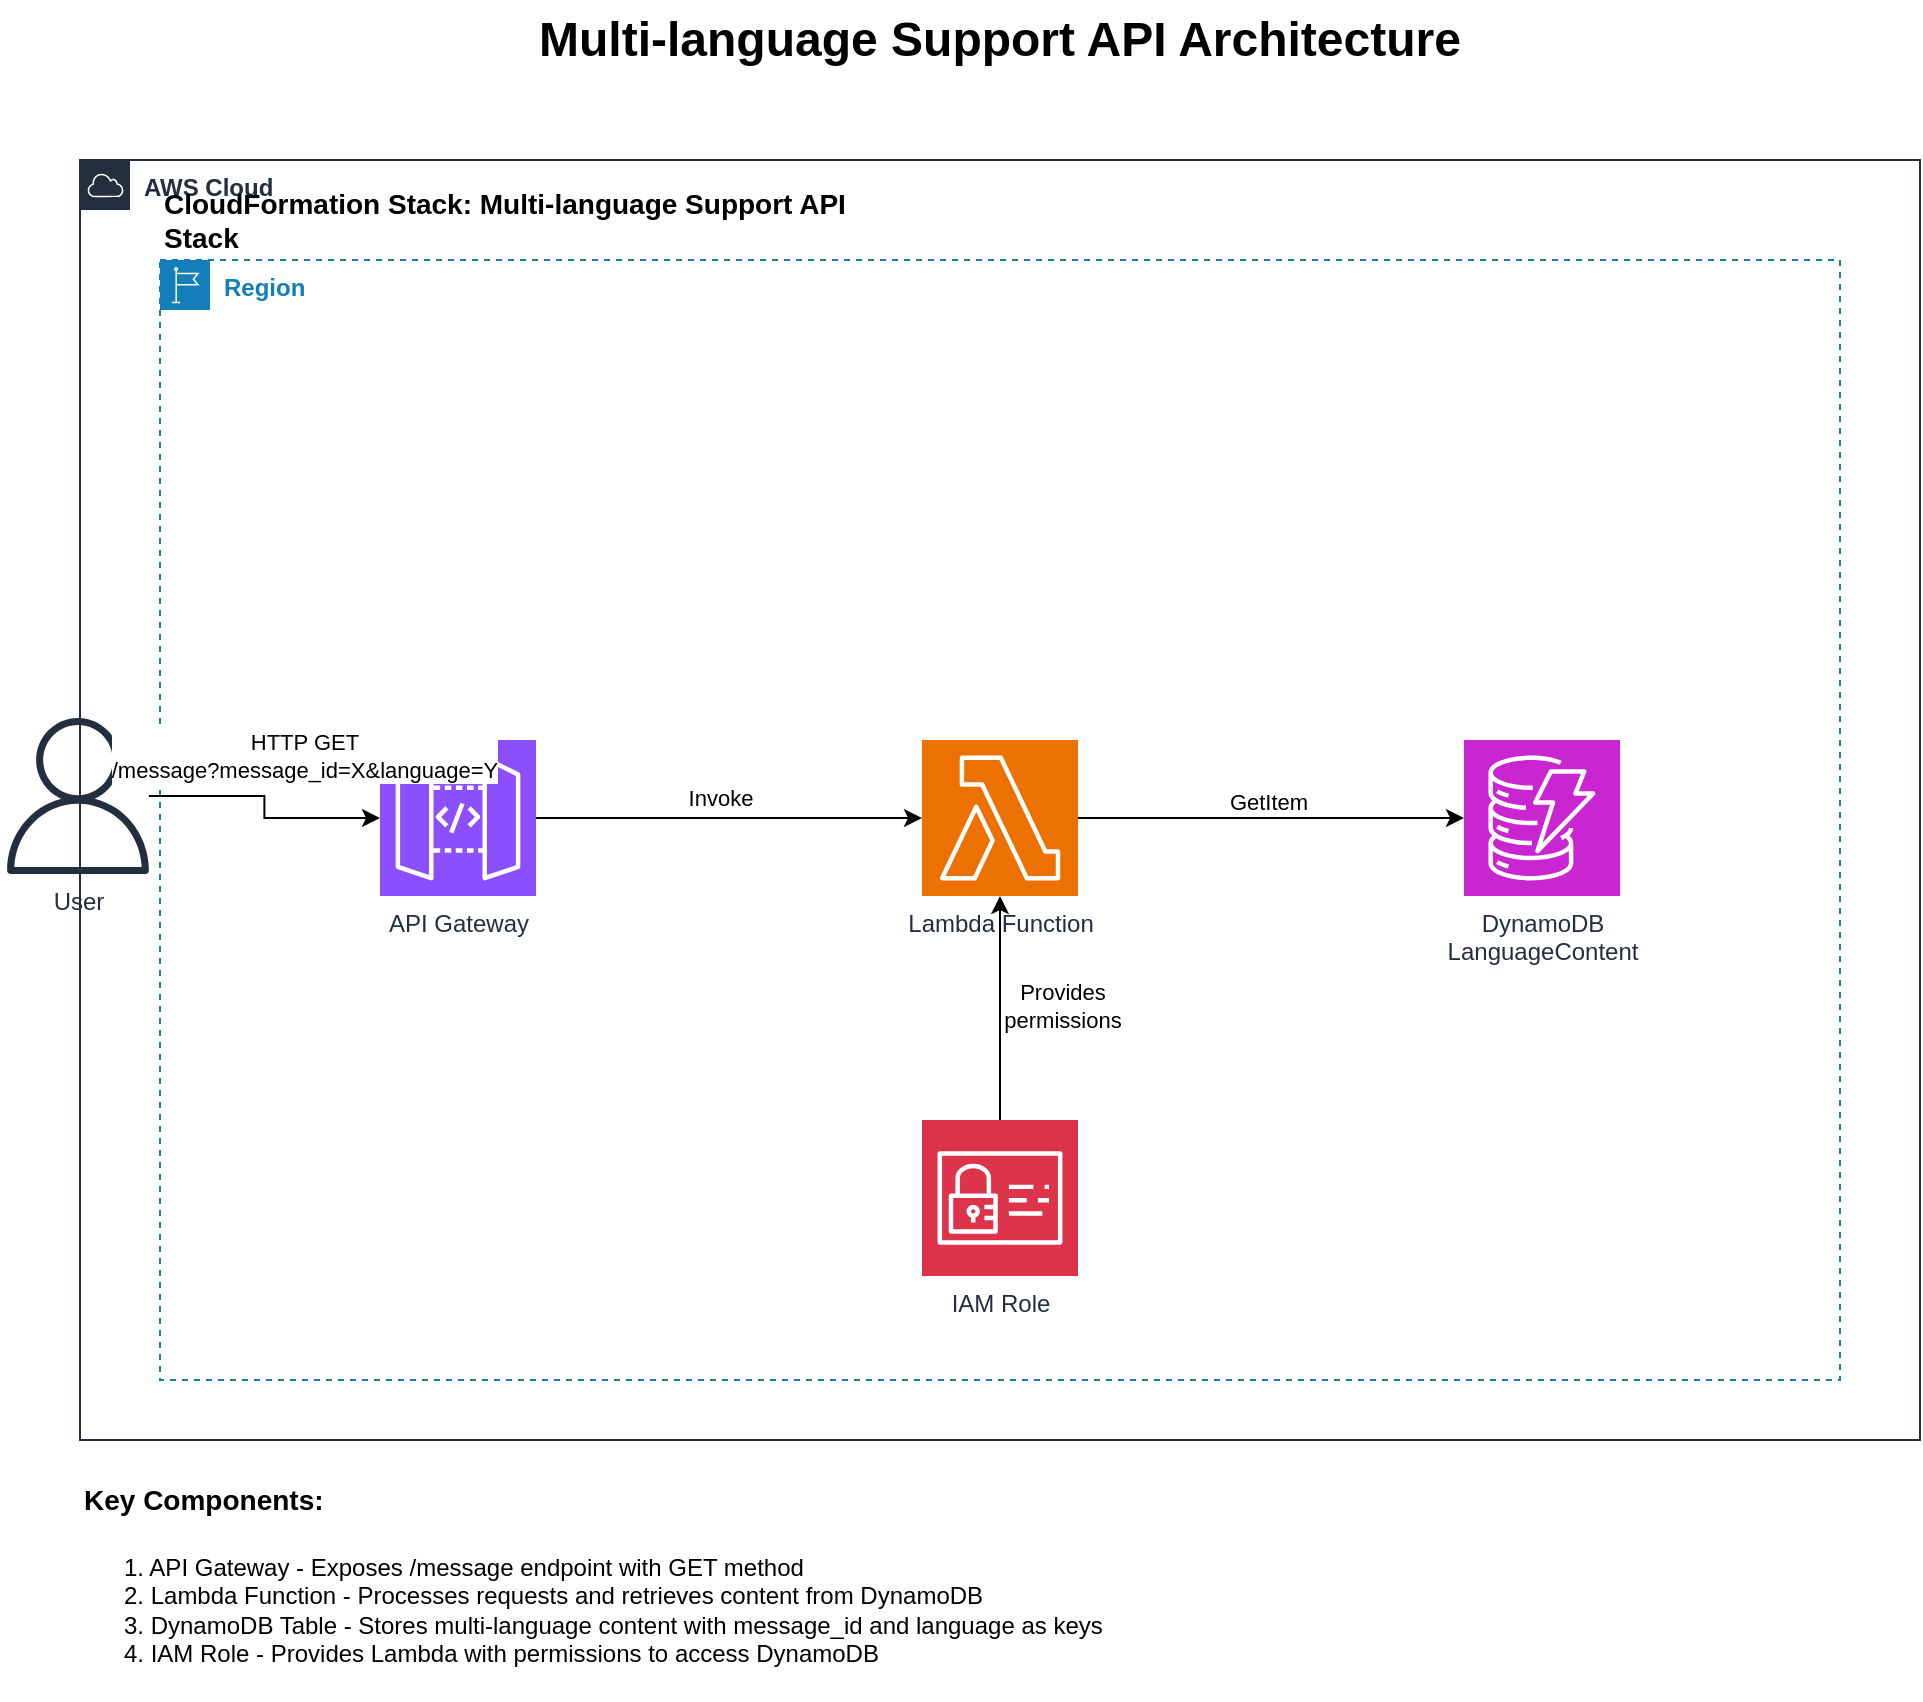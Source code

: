 <mxfile version="24.0.1">
  <diagram id="prtHgNgQTEPvFCAcTncT" name="AWS Multi-language Support API Architecture">
    <mxGraphModel dx="1422" dy="762" grid="1" gridSize="10" guides="1" tooltips="1" connect="1" arrows="1" fold="1" page="1" pageScale="1" pageWidth="1100" pageHeight="850" math="0" shadow="0">
      <root>
        <mxCell id="0" />
        <mxCell id="1" parent="0" />
        
        <!-- Title -->
        <mxCell id="title" value="Multi-language Support API Architecture" style="text;html=1;strokeColor=none;fillColor=none;align=center;verticalAlign=middle;whiteSpace=wrap;rounded=0;fontSize=24;fontStyle=1" vertex="1" parent="1">
          <mxGeometry x="300" y="40" width="500" height="40" as="geometry" />
        </mxCell>
        
        <!-- AWS Cloud Border -->
        <mxCell id="aws_cloud" value="AWS Cloud" style="points=[[0,0],[0.25,0],[0.5,0],[0.75,0],[1,0],[1,0.25],[1,0.5],[1,0.75],[1,1],[0.75,1],[0.5,1],[0.25,1],[0,1],[0,0.75],[0,0.5],[0,0.25]];outlineConnect=0;gradientColor=none;html=1;whiteSpace=wrap;fontSize=12;fontStyle=1;container=1;pointerEvents=0;collapsible=0;recursiveResize=0;shape=mxgraph.aws4.group;grIcon=mxgraph.aws4.group_aws_cloud;strokeColor=#232F3E;fillColor=none;verticalAlign=top;align=left;spacingLeft=30;fontColor=#232F3E;dashed=0;" vertex="1" parent="1">
          <mxGeometry x="90" y="120" width="920" height="640" as="geometry" />
        </mxCell>
        
        <!-- Region Border -->
        <mxCell id="region" value="Region" style="points=[[0,0],[0.25,0],[0.5,0],[0.75,0],[1,0],[1,0.25],[1,0.5],[1,0.75],[1,1],[0.75,1],[0.5,1],[0.25,1],[0,1],[0,0.75],[0,0.5],[0,0.25]];outlineConnect=0;gradientColor=none;html=1;whiteSpace=wrap;fontSize=12;fontStyle=1;container=1;pointerEvents=0;collapsible=0;recursiveResize=0;shape=mxgraph.aws4.group;grIcon=mxgraph.aws4.group_region;strokeColor=#147EBA;fillColor=none;verticalAlign=top;align=left;spacingLeft=30;fontColor=#147EBA;dashed=1;" vertex="1" parent="aws_cloud">
          <mxGeometry x="40" y="50" width="840" height="560" as="geometry" />
        </mxCell>
        
        <!-- API Gateway -->
        <mxCell id="api_gateway" value="API Gateway" style="sketch=0;points=[[0,0,0],[0.25,0,0],[0.5,0,0],[0.75,0,0],[1,0,0],[0,1,0],[0.25,1,0],[0.5,1,0],[0.75,1,0],[1,1,0],[0,0.25,0],[0,0.5,0],[0,0.75,0],[1,0.25,0],[1,0.5,0],[1,0.75,0]];outlineConnect=0;fontColor=#232F3E;fillColor=#8C4FFF;strokeColor=#ffffff;dashed=0;verticalLabelPosition=bottom;verticalAlign=top;align=center;html=1;fontSize=12;fontStyle=0;aspect=fixed;shape=mxgraph.aws4.resourceIcon;resIcon=mxgraph.aws4.api_gateway;" vertex="1" parent="region">
          <mxGeometry x="110" y="240" width="78" height="78" as="geometry" />
        </mxCell>
        
        <!-- Lambda Function -->
        <mxCell id="lambda_function" value="Lambda Function" style="sketch=0;points=[[0,0,0],[0.25,0,0],[0.5,0,0],[0.75,0,0],[1,0,0],[0,1,0],[0.25,1,0],[0.5,1,0],[0.75,1,0],[1,1,0],[0,0.25,0],[0,0.5,0],[0,0.75,0],[1,0.25,0],[1,0.5,0],[1,0.75,0]];outlineConnect=0;fontColor=#232F3E;fillColor=#ED7100;strokeColor=#ffffff;dashed=0;verticalLabelPosition=bottom;verticalAlign=top;align=center;html=1;fontSize=12;fontStyle=0;aspect=fixed;shape=mxgraph.aws4.resourceIcon;resIcon=mxgraph.aws4.lambda;" vertex="1" parent="region">
          <mxGeometry x="381" y="240" width="78" height="78" as="geometry" />
        </mxCell>
        
        <!-- DynamoDB Table -->
        <mxCell id="dynamodb_table" value="DynamoDB&#xa;LanguageContent" style="sketch=0;points=[[0,0,0],[0.25,0,0],[0.5,0,0],[0.75,0,0],[1,0,0],[0,1,0],[0.25,1,0],[0.5,1,0],[0.75,1,0],[1,1,0],[0,0.25,0],[0,0.5,0],[0,0.75,0],[1,0.25,0],[1,0.5,0],[1,0.75,0]];outlineConnect=0;fontColor=#232F3E;fillColor=#C925D1;strokeColor=#ffffff;dashed=0;verticalLabelPosition=bottom;verticalAlign=top;align=center;html=1;fontSize=12;fontStyle=0;aspect=fixed;shape=mxgraph.aws4.resourceIcon;resIcon=mxgraph.aws4.dynamodb;" vertex="1" parent="region">
          <mxGeometry x="652" y="240" width="78" height="78" as="geometry" />
        </mxCell>
        
        <!-- IAM Role -->
        <mxCell id="iam_role" value="IAM Role" style="sketch=0;points=[[0,0,0],[0.25,0,0],[0.5,0,0],[0.75,0,0],[1,0,0],[0,1,0],[0.25,1,0],[0.5,1,0],[0.75,1,0],[1,1,0],[0,0.25,0],[0,0.5,0],[0,0.75,0],[1,0.25,0],[1,0.5,0],[1,0.75,0]];outlineConnect=0;fontColor=#232F3E;fillColor=#DD344C;strokeColor=#ffffff;dashed=0;verticalLabelPosition=bottom;verticalAlign=top;align=center;html=1;fontSize=12;fontStyle=0;aspect=fixed;shape=mxgraph.aws4.resourceIcon;resIcon=mxgraph.aws4.identity_and_access_management;" vertex="1" parent="region">
          <mxGeometry x="381" y="430" width="78" height="78" as="geometry" />
        </mxCell>
        
        <!-- User -->
        <mxCell id="user" value="User" style="sketch=0;outlineConnect=0;fontColor=#232F3E;gradientColor=none;fillColor=#232F3E;strokeColor=none;dashed=0;verticalLabelPosition=bottom;verticalAlign=top;align=center;html=1;fontSize=12;fontStyle=0;aspect=fixed;pointerEvents=1;shape=mxgraph.aws4.user;" vertex="1" parent="aws_cloud">
          <mxGeometry x="-40" y="279" width="78" height="78" as="geometry" />
        </mxCell>
        
        <!-- Connections -->
        <!-- User to API Gateway -->
        <mxCell id="user_to_api" value="" style="edgeStyle=orthogonalEdgeStyle;rounded=0;orthogonalLoop=1;jettySize=auto;html=1;" edge="1" parent="aws_cloud" source="user" target="api_gateway">
          <mxGeometry relative="1" as="geometry" />
        </mxCell>
        <mxCell id="user_to_api_label" value="HTTP GET&#xa;/message?message_id=X&amp;language=Y" style="edgeLabel;html=1;align=center;verticalAlign=middle;resizable=0;points=[];" vertex="1" connectable="0" parent="user_to_api">
          <mxGeometry x="-0.2" y="1" relative="1" as="geometry">
            <mxPoint x="27" y="-19" as="offset" />
          </mxGeometry>
        </mxCell>
        
        <!-- API Gateway to Lambda -->
        <mxCell id="api_to_lambda" value="" style="edgeStyle=orthogonalEdgeStyle;rounded=0;orthogonalLoop=1;jettySize=auto;html=1;" edge="1" parent="aws_cloud" source="api_gateway" target="lambda_function">
          <mxGeometry relative="1" as="geometry" />
        </mxCell>
        <mxCell id="api_to_lambda_label" value="Invoke" style="edgeLabel;html=1;align=center;verticalAlign=middle;resizable=0;points=[];" vertex="1" connectable="0" parent="api_to_lambda">
          <mxGeometry x="-0.054" y="1" relative="1" as="geometry">
            <mxPoint y="-9" as="offset" />
          </mxGeometry>
        </mxCell>
        
        <!-- Lambda to DynamoDB -->
        <mxCell id="lambda_to_dynamodb" value="" style="edgeStyle=orthogonalEdgeStyle;rounded=0;orthogonalLoop=1;jettySize=auto;html=1;" edge="1" parent="aws_cloud" source="lambda_function" target="dynamodb_table">
          <mxGeometry relative="1" as="geometry" />
        </mxCell>
        <mxCell id="lambda_to_dynamodb_label" value="GetItem" style="edgeLabel;html=1;align=center;verticalAlign=middle;resizable=0;points=[];" vertex="1" connectable="0" parent="lambda_to_dynamodb">
          <mxGeometry x="-0.02" y="-1" relative="1" as="geometry">
            <mxPoint y="-9" as="offset" />
          </mxGeometry>
        </mxCell>
        
        <!-- Lambda to IAM Role -->
        <mxCell id="iam_to_lambda" value="" style="edgeStyle=orthogonalEdgeStyle;rounded=0;orthogonalLoop=1;jettySize=auto;html=1;" edge="1" parent="aws_cloud" source="iam_role" target="lambda_function">
          <mxGeometry relative="1" as="geometry" />
        </mxCell>
        <mxCell id="iam_to_lambda_label" value="Provides&#xa;permissions" style="edgeLabel;html=1;align=center;verticalAlign=middle;resizable=0;points=[];" vertex="1" connectable="0" parent="iam_to_lambda">
          <mxGeometry x="0.02" relative="1" as="geometry">
            <mxPoint x="31" as="offset" />
          </mxGeometry>
        </mxCell>
        
        <!-- Stack Deployment Info -->
        <mxCell id="stack_info" value="CloudFormation Stack: Multi-language Support API Stack" style="text;html=1;strokeColor=none;fillColor=none;align=left;verticalAlign=middle;whiteSpace=wrap;rounded=0;fontSize=14;fontStyle=1" vertex="1" parent="aws_cloud">
          <mxGeometry x="40" y="20" width="360" height="20" as="geometry" />
        </mxCell>
        
        <!-- Key Components -->
        <mxCell id="components_title" value="Key Components:" style="text;html=1;strokeColor=none;fillColor=none;align=left;verticalAlign=middle;whiteSpace=wrap;rounded=0;fontSize=14;fontStyle=1" vertex="1" parent="1">
          <mxGeometry x="90" y="780" width="150" height="20" as="geometry" />
        </mxCell>
        
        <mxCell id="components_list" value="1. API Gateway - Exposes /message endpoint with GET method&#xa;2. Lambda Function - Processes requests and retrieves content from DynamoDB&#xa;3. DynamoDB Table - Stores multi-language content with message_id and language as keys&#xa;4. IAM Role - Provides Lambda with permissions to access DynamoDB" style="text;html=1;strokeColor=none;fillColor=none;align=left;verticalAlign=top;whiteSpace=wrap;rounded=0;fontSize=12;" vertex="1" parent="1">
          <mxGeometry x="110" y="810" width="550" height="80" as="geometry" />
        </mxCell>
      </root>
    </mxGraphModel>
  </diagram>
</mxfile>
